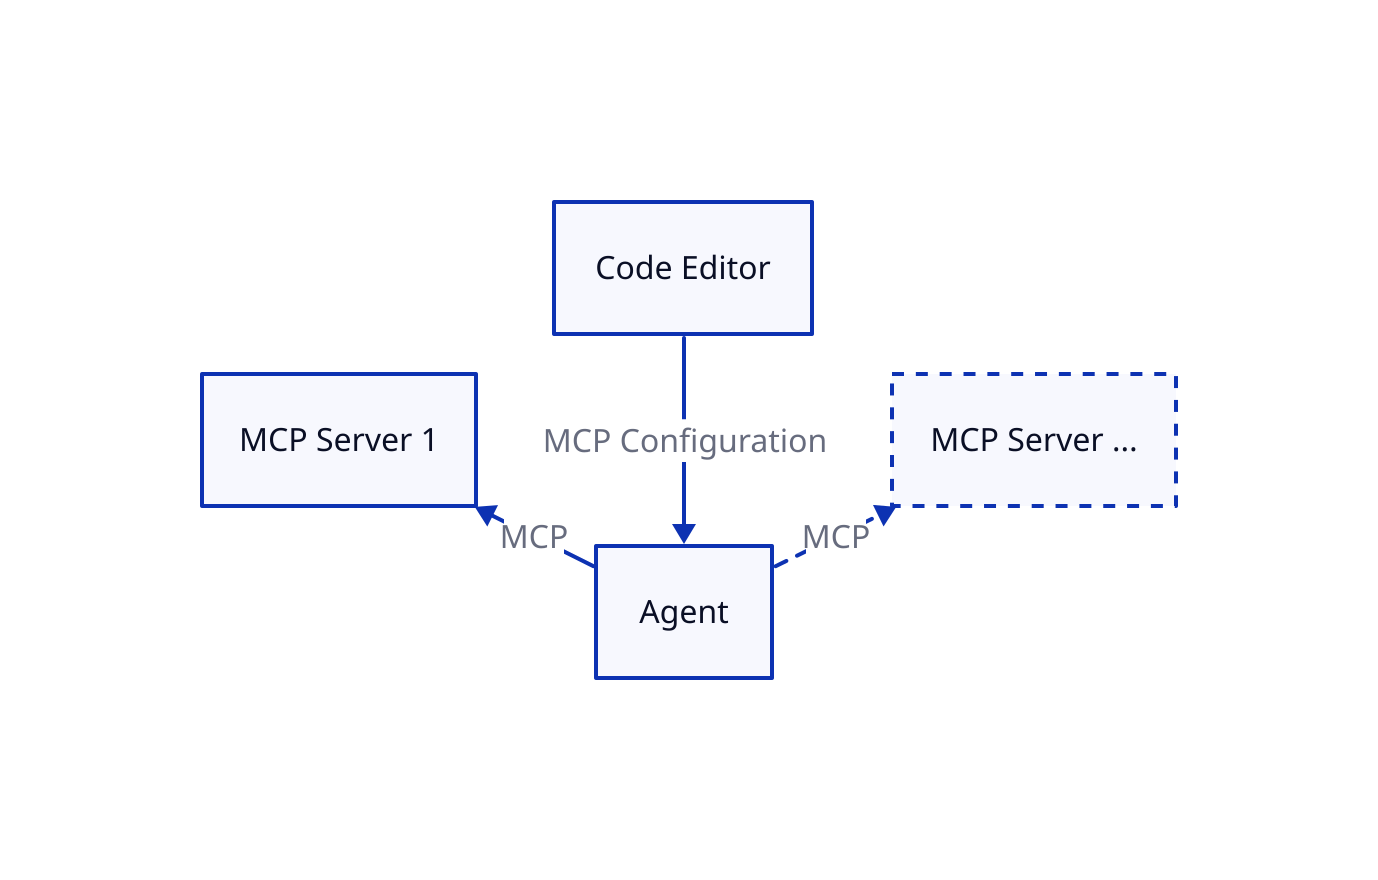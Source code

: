 'Code Editor': {near: top-center}

'MCP Server 1': {near: center-left}
'MCP Server ...': {
  near: center-right
  style: {
    stroke-dash: 3
  }
}
" ----------------------- ": {
  style: {
    fill: transparent
    font-color: transparent
    stroke-width: 0
  }
}

# Bottom row: Agent
Agent: {near: bottom-center}

# Connections
'Code Editor' -> Agent: MCP Configuration {direction: down}

# The agent connects up to the MCP servers
Agent -> 'MCP Server 1': MCP {direction: up}
Agent -> 'MCP Server ...': MCP {
  style: {
    stroke-dash: 3
  }
}
